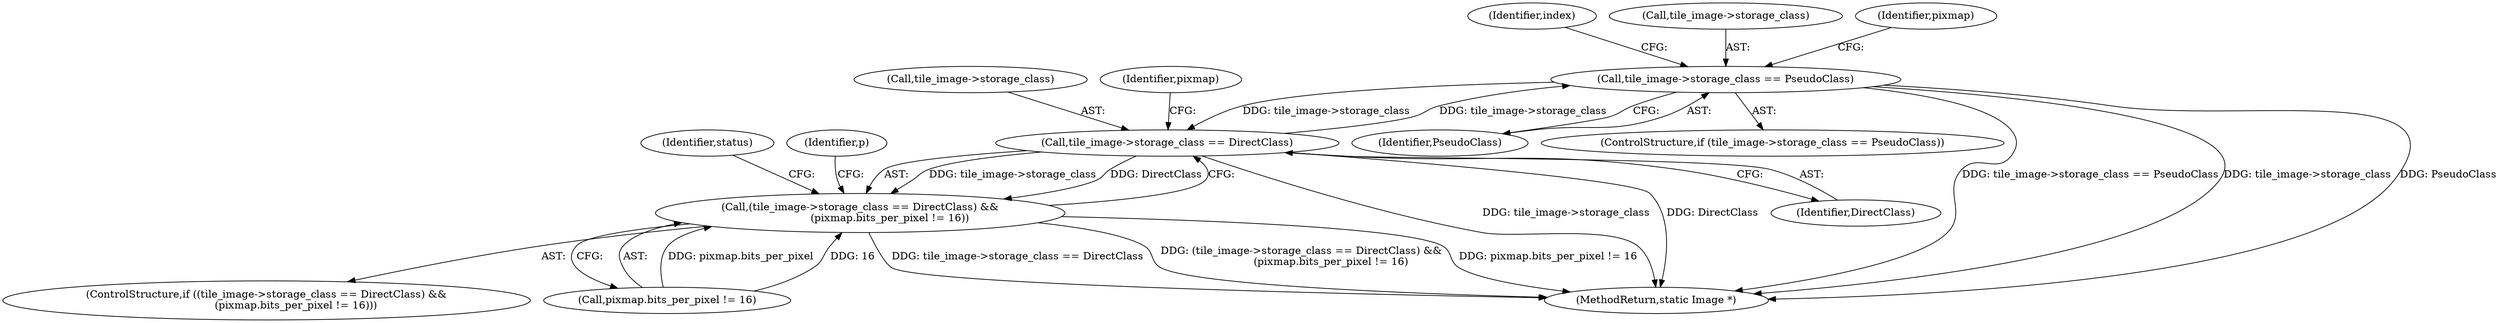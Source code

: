 digraph "0_ImageMagick_f6e9d0d9955e85bdd7540b251cd50d598dacc5e6_46@pointer" {
"1001494" [label="(Call,tile_image->storage_class == PseudoClass)"];
"1001712" [label="(Call,tile_image->storage_class == DirectClass)"];
"1001494" [label="(Call,tile_image->storage_class == PseudoClass)"];
"1001711" [label="(Call,(tile_image->storage_class == DirectClass) &&\n                  (pixmap.bits_per_pixel != 16))"];
"1001498" [label="(Identifier,PseudoClass)"];
"1001740" [label="(Identifier,status)"];
"1001710" [label="(ControlStructure,if ((tile_image->storage_class == DirectClass) &&\n                  (pixmap.bits_per_pixel != 16)))"];
"1001501" [label="(Identifier,index)"];
"1001494" [label="(Call,tile_image->storage_class == PseudoClass)"];
"1001712" [label="(Call,tile_image->storage_class == DirectClass)"];
"1001711" [label="(Call,(tile_image->storage_class == DirectClass) &&\n                  (pixmap.bits_per_pixel != 16))"];
"1001495" [label="(Call,tile_image->storage_class)"];
"1001493" [label="(ControlStructure,if (tile_image->storage_class == PseudoClass))"];
"1001549" [label="(Identifier,pixmap)"];
"1001713" [label="(Call,tile_image->storage_class)"];
"1002366" [label="(MethodReturn,static Image *)"];
"1001716" [label="(Identifier,DirectClass)"];
"1001717" [label="(Call,pixmap.bits_per_pixel != 16)"];
"1001724" [label="(Identifier,p)"];
"1001719" [label="(Identifier,pixmap)"];
"1001494" -> "1001493"  [label="AST: "];
"1001494" -> "1001498"  [label="CFG: "];
"1001495" -> "1001494"  [label="AST: "];
"1001498" -> "1001494"  [label="AST: "];
"1001501" -> "1001494"  [label="CFG: "];
"1001549" -> "1001494"  [label="CFG: "];
"1001494" -> "1002366"  [label="DDG: tile_image->storage_class == PseudoClass"];
"1001494" -> "1002366"  [label="DDG: tile_image->storage_class"];
"1001494" -> "1002366"  [label="DDG: PseudoClass"];
"1001712" -> "1001494"  [label="DDG: tile_image->storage_class"];
"1001494" -> "1001712"  [label="DDG: tile_image->storage_class"];
"1001712" -> "1001711"  [label="AST: "];
"1001712" -> "1001716"  [label="CFG: "];
"1001713" -> "1001712"  [label="AST: "];
"1001716" -> "1001712"  [label="AST: "];
"1001719" -> "1001712"  [label="CFG: "];
"1001711" -> "1001712"  [label="CFG: "];
"1001712" -> "1002366"  [label="DDG: tile_image->storage_class"];
"1001712" -> "1002366"  [label="DDG: DirectClass"];
"1001712" -> "1001711"  [label="DDG: tile_image->storage_class"];
"1001712" -> "1001711"  [label="DDG: DirectClass"];
"1001711" -> "1001710"  [label="AST: "];
"1001711" -> "1001717"  [label="CFG: "];
"1001717" -> "1001711"  [label="AST: "];
"1001724" -> "1001711"  [label="CFG: "];
"1001740" -> "1001711"  [label="CFG: "];
"1001711" -> "1002366"  [label="DDG: tile_image->storage_class == DirectClass"];
"1001711" -> "1002366"  [label="DDG: (tile_image->storage_class == DirectClass) &&\n                  (pixmap.bits_per_pixel != 16)"];
"1001711" -> "1002366"  [label="DDG: pixmap.bits_per_pixel != 16"];
"1001717" -> "1001711"  [label="DDG: pixmap.bits_per_pixel"];
"1001717" -> "1001711"  [label="DDG: 16"];
}
